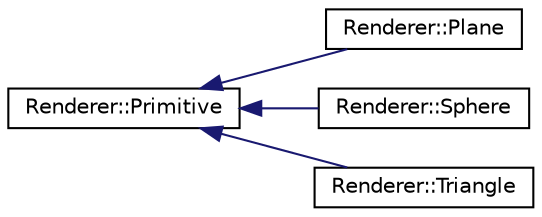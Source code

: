 digraph "Graphical Class Hierarchy"
{
  edge [fontname="Helvetica",fontsize="10",labelfontname="Helvetica",labelfontsize="10"];
  node [fontname="Helvetica",fontsize="10",shape=record];
  rankdir="LR";
  Node1 [label="Renderer::Primitive",height=0.2,width=0.4,color="black", fillcolor="white", style="filled",URL="$class_renderer_1_1_primitive.html",tooltip="The Primitive class is the abstract class representing a renderer primitive, the intersect and draw m..."];
  Node1 -> Node2 [dir="back",color="midnightblue",fontsize="10",style="solid",fontname="Helvetica"];
  Node2 [label="Renderer::Plane",height=0.2,width=0.4,color="black", fillcolor="white", style="filled",URL="$class_renderer_1_1_plane.html"];
  Node1 -> Node3 [dir="back",color="midnightblue",fontsize="10",style="solid",fontname="Helvetica"];
  Node3 [label="Renderer::Sphere",height=0.2,width=0.4,color="black", fillcolor="white", style="filled",URL="$class_renderer_1_1_sphere.html",tooltip="The Sphere class represents a sphere defined by a radius and transform. "];
  Node1 -> Node4 [dir="back",color="midnightblue",fontsize="10",style="solid",fontname="Helvetica"];
  Node4 [label="Renderer::Triangle",height=0.2,width=0.4,color="black", fillcolor="white", style="filled",URL="$class_renderer_1_1_triangle.html",tooltip="The Triangle class represents a triangle with 3 vertices and a transform. "];
}
